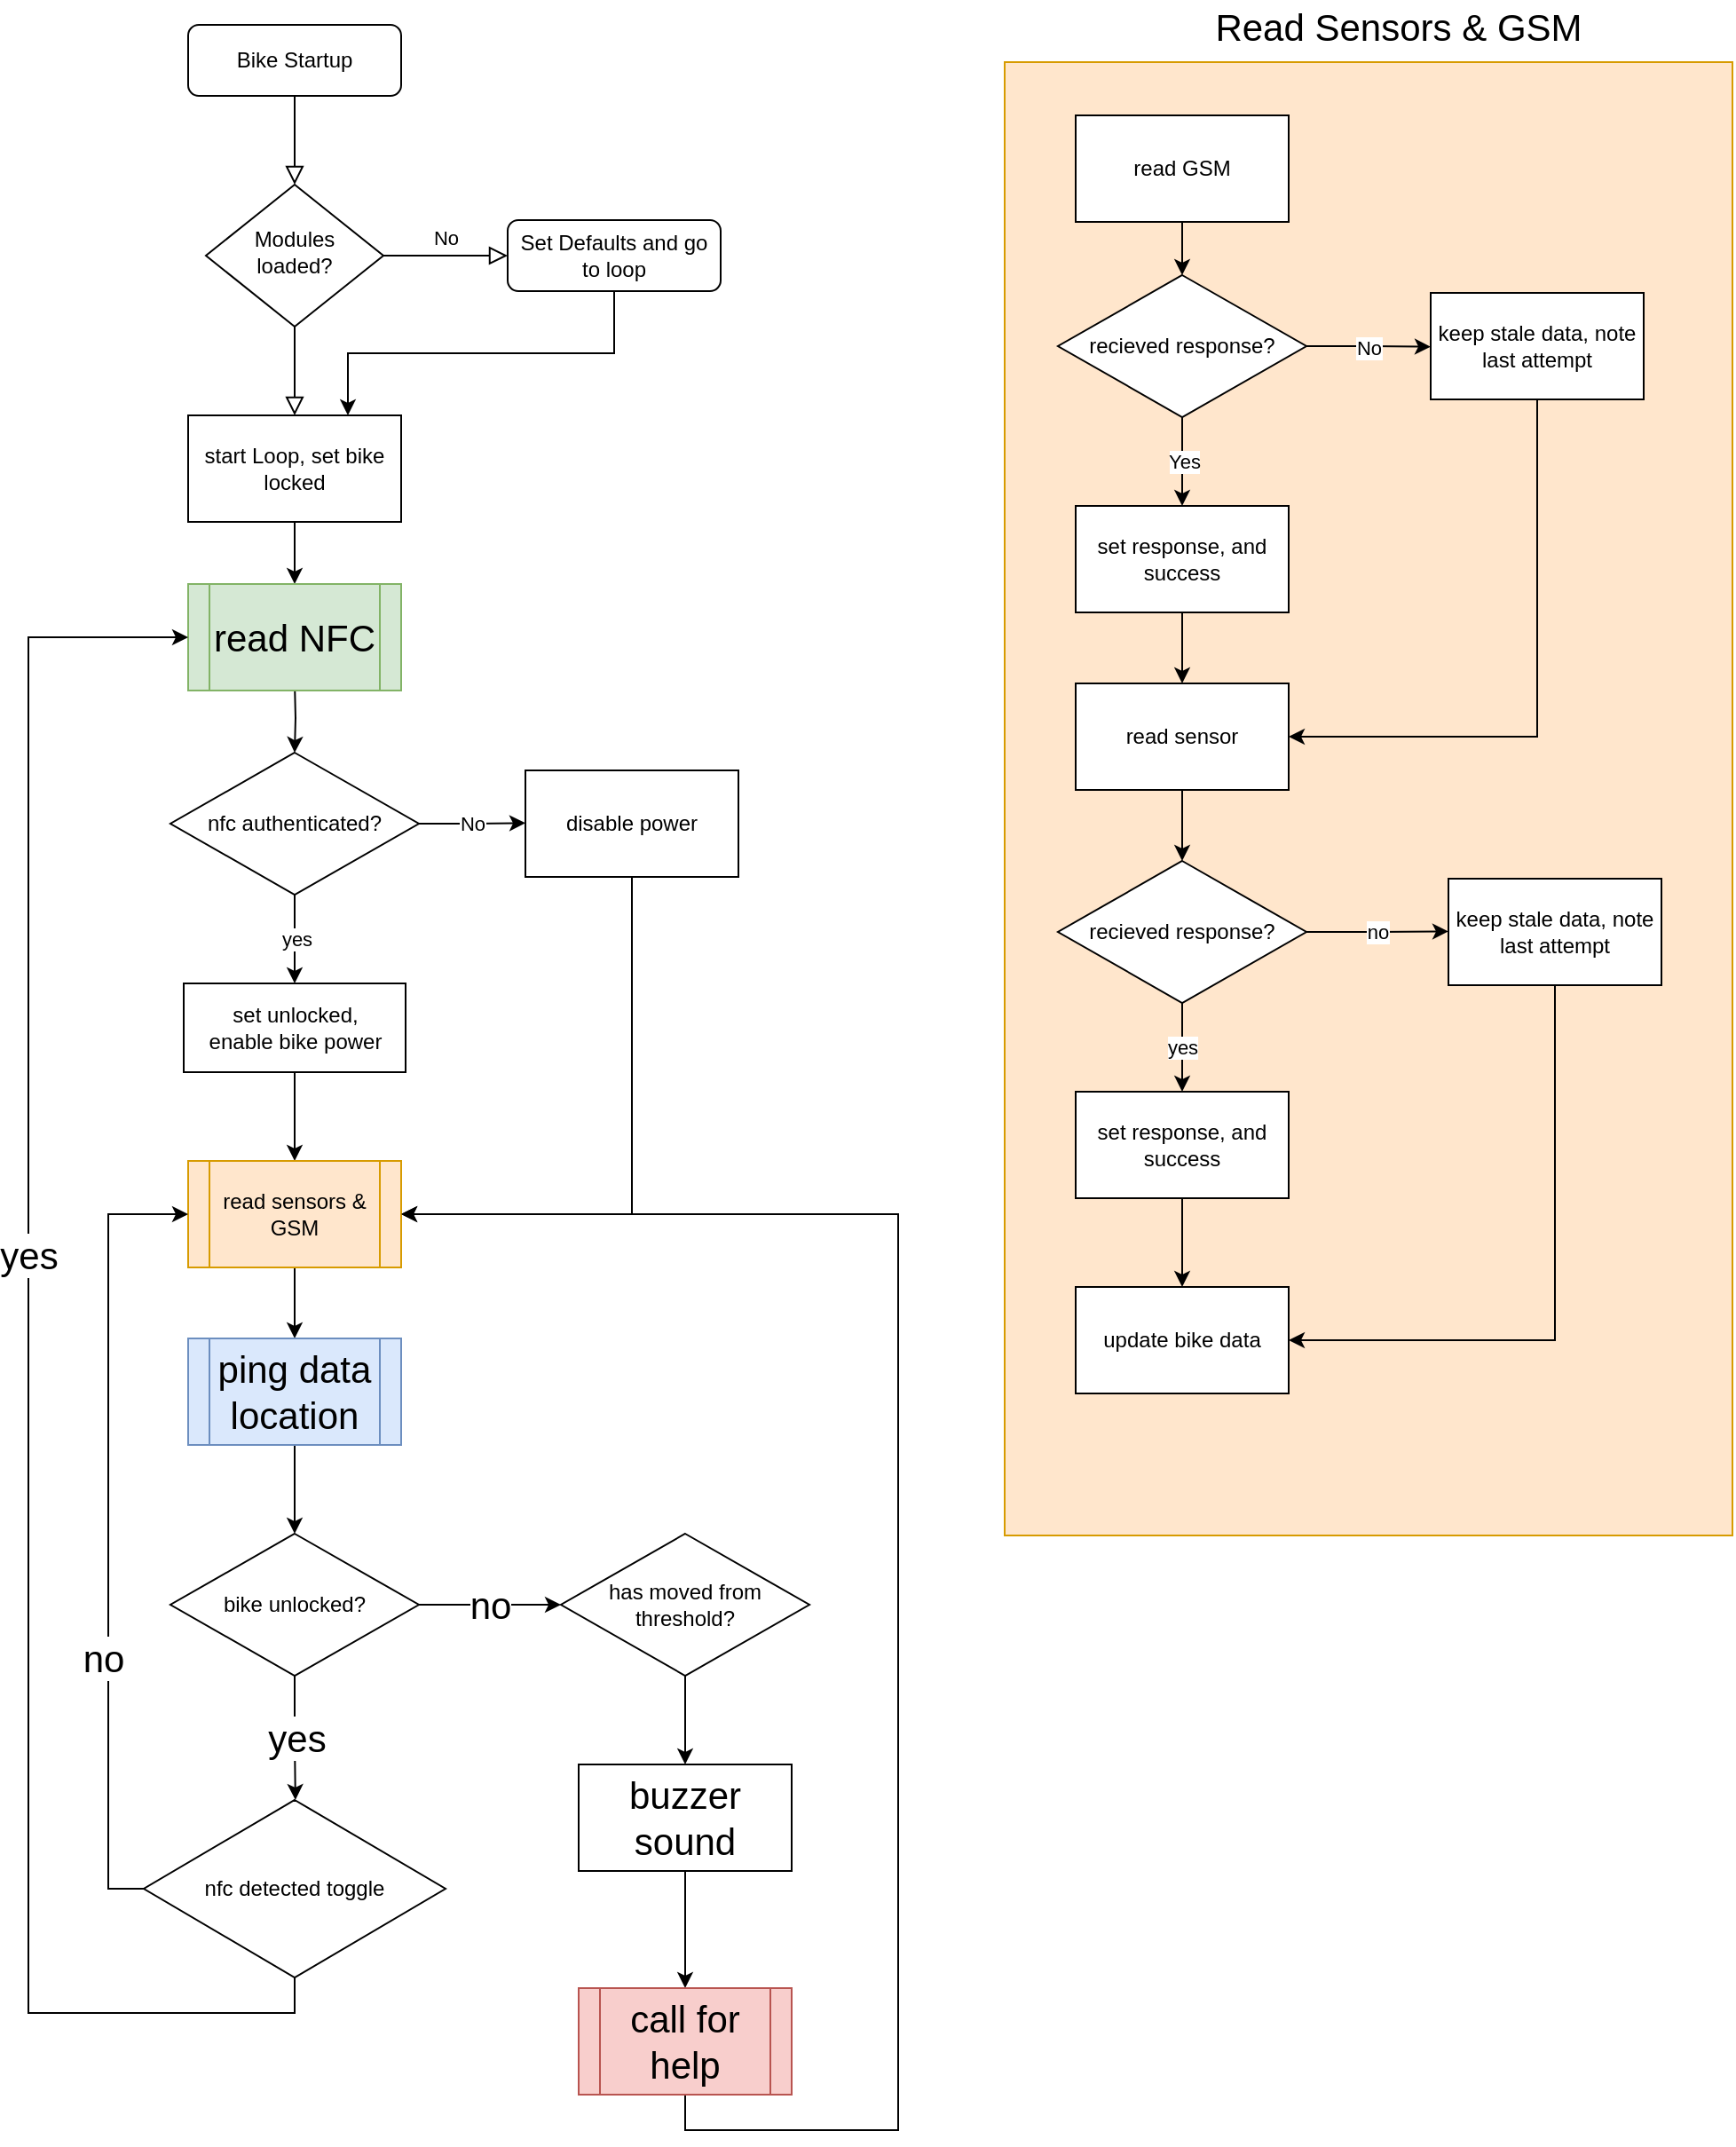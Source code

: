 <mxfile version="15.7.4" type="device"><diagram id="C5RBs43oDa-KdzZeNtuy" name="Page-1"><mxGraphModel dx="1422" dy="736" grid="1" gridSize="10" guides="1" tooltips="1" connect="1" arrows="1" fold="1" page="1" pageScale="1" pageWidth="827" pageHeight="1169" math="0" shadow="0"><root><mxCell id="WIyWlLk6GJQsqaUBKTNV-0"/><mxCell id="WIyWlLk6GJQsqaUBKTNV-1" parent="WIyWlLk6GJQsqaUBKTNV-0"/><mxCell id="WIyWlLk6GJQsqaUBKTNV-2" value="" style="rounded=0;html=1;jettySize=auto;orthogonalLoop=1;fontSize=11;endArrow=block;endFill=0;endSize=8;strokeWidth=1;shadow=0;labelBackgroundColor=none;edgeStyle=orthogonalEdgeStyle;" parent="WIyWlLk6GJQsqaUBKTNV-1" source="WIyWlLk6GJQsqaUBKTNV-3" target="WIyWlLk6GJQsqaUBKTNV-6" edge="1"><mxGeometry relative="1" as="geometry"/></mxCell><mxCell id="WIyWlLk6GJQsqaUBKTNV-3" value="Bike Startup" style="rounded=1;whiteSpace=wrap;html=1;fontSize=12;glass=0;strokeWidth=1;shadow=0;" parent="WIyWlLk6GJQsqaUBKTNV-1" vertex="1"><mxGeometry x="160" y="24" width="120" height="40" as="geometry"/></mxCell><mxCell id="WIyWlLk6GJQsqaUBKTNV-4" value="" style="rounded=0;html=1;jettySize=auto;orthogonalLoop=1;fontSize=11;endArrow=block;endFill=0;endSize=8;strokeWidth=1;shadow=0;labelBackgroundColor=none;edgeStyle=orthogonalEdgeStyle;" parent="WIyWlLk6GJQsqaUBKTNV-1" source="WIyWlLk6GJQsqaUBKTNV-6" edge="1"><mxGeometry y="20" relative="1" as="geometry"><mxPoint as="offset"/><mxPoint x="220" y="244" as="targetPoint"/></mxGeometry></mxCell><mxCell id="WIyWlLk6GJQsqaUBKTNV-5" value="No" style="edgeStyle=orthogonalEdgeStyle;rounded=0;html=1;jettySize=auto;orthogonalLoop=1;fontSize=11;endArrow=block;endFill=0;endSize=8;strokeWidth=1;shadow=0;labelBackgroundColor=none;" parent="WIyWlLk6GJQsqaUBKTNV-1" source="WIyWlLk6GJQsqaUBKTNV-6" target="WIyWlLk6GJQsqaUBKTNV-7" edge="1"><mxGeometry y="10" relative="1" as="geometry"><mxPoint as="offset"/></mxGeometry></mxCell><mxCell id="WIyWlLk6GJQsqaUBKTNV-6" value="Modules &lt;br&gt;loaded?" style="rhombus;whiteSpace=wrap;html=1;shadow=0;fontFamily=Helvetica;fontSize=12;align=center;strokeWidth=1;spacing=6;spacingTop=-4;" parent="WIyWlLk6GJQsqaUBKTNV-1" vertex="1"><mxGeometry x="170" y="114" width="100" height="80" as="geometry"/></mxCell><mxCell id="6G4F2dvmqlriul7P78PC-3" style="edgeStyle=orthogonalEdgeStyle;rounded=0;orthogonalLoop=1;jettySize=auto;html=1;exitX=0.5;exitY=1;exitDx=0;exitDy=0;entryX=0.75;entryY=0;entryDx=0;entryDy=0;" parent="WIyWlLk6GJQsqaUBKTNV-1" source="WIyWlLk6GJQsqaUBKTNV-7" target="6G4F2dvmqlriul7P78PC-2" edge="1"><mxGeometry relative="1" as="geometry"/></mxCell><mxCell id="WIyWlLk6GJQsqaUBKTNV-7" value="Set Defaults and go to loop" style="rounded=1;whiteSpace=wrap;html=1;fontSize=12;glass=0;strokeWidth=1;shadow=0;" parent="WIyWlLk6GJQsqaUBKTNV-1" vertex="1"><mxGeometry x="340" y="134" width="120" height="40" as="geometry"/></mxCell><mxCell id="6G4F2dvmqlriul7P78PC-4" style="edgeStyle=orthogonalEdgeStyle;rounded=0;orthogonalLoop=1;jettySize=auto;html=1;exitX=0.5;exitY=1;exitDx=0;exitDy=0;" parent="WIyWlLk6GJQsqaUBKTNV-1" edge="1"><mxGeometry relative="1" as="geometry"><mxPoint x="220" y="434.0" as="targetPoint"/><mxPoint x="220" y="394" as="sourcePoint"/></mxGeometry></mxCell><mxCell id="6G4F2dvmqlriul7P78PC-56" style="edgeStyle=orthogonalEdgeStyle;rounded=0;orthogonalLoop=1;jettySize=auto;html=1;exitX=0.5;exitY=1;exitDx=0;exitDy=0;entryX=0.5;entryY=0;entryDx=0;entryDy=0;fontSize=21;" parent="WIyWlLk6GJQsqaUBKTNV-1" source="6G4F2dvmqlriul7P78PC-2" target="6G4F2dvmqlriul7P78PC-53" edge="1"><mxGeometry relative="1" as="geometry"/></mxCell><mxCell id="6G4F2dvmqlriul7P78PC-2" value="start Loop, set bike locked" style="rounded=0;whiteSpace=wrap;html=1;" parent="WIyWlLk6GJQsqaUBKTNV-1" vertex="1"><mxGeometry x="160" y="244" width="120" height="60" as="geometry"/></mxCell><mxCell id="6G4F2dvmqlriul7P78PC-8" value="yes" style="edgeStyle=orthogonalEdgeStyle;rounded=0;orthogonalLoop=1;jettySize=auto;html=1;exitX=0.5;exitY=1;exitDx=0;exitDy=0;" parent="WIyWlLk6GJQsqaUBKTNV-1" source="6G4F2dvmqlriul7P78PC-7" edge="1"><mxGeometry relative="1" as="geometry"><mxPoint x="220" y="564" as="targetPoint"/></mxGeometry></mxCell><mxCell id="6G4F2dvmqlriul7P78PC-10" value="No" style="edgeStyle=orthogonalEdgeStyle;rounded=0;orthogonalLoop=1;jettySize=auto;html=1;exitX=1;exitY=0.5;exitDx=0;exitDy=0;" parent="WIyWlLk6GJQsqaUBKTNV-1" source="6G4F2dvmqlriul7P78PC-7" edge="1"><mxGeometry relative="1" as="geometry"><mxPoint x="350" y="473.667" as="targetPoint"/></mxGeometry></mxCell><mxCell id="6G4F2dvmqlriul7P78PC-7" value="nfc authenticated?" style="rhombus;whiteSpace=wrap;html=1;" parent="WIyWlLk6GJQsqaUBKTNV-1" vertex="1"><mxGeometry x="150" y="434" width="140" height="80" as="geometry"/></mxCell><mxCell id="6G4F2dvmqlriul7P78PC-23" style="edgeStyle=orthogonalEdgeStyle;rounded=0;orthogonalLoop=1;jettySize=auto;html=1;exitX=0.5;exitY=1;exitDx=0;exitDy=0;entryX=0.5;entryY=0;entryDx=0;entryDy=0;" parent="WIyWlLk6GJQsqaUBKTNV-1" source="6G4F2dvmqlriul7P78PC-9" target="6G4F2dvmqlriul7P78PC-22" edge="1"><mxGeometry relative="1" as="geometry"/></mxCell><mxCell id="6G4F2dvmqlriul7P78PC-9" value="set unlocked,&lt;br&gt;enable bike power" style="rounded=0;whiteSpace=wrap;html=1;" parent="WIyWlLk6GJQsqaUBKTNV-1" vertex="1"><mxGeometry x="157.5" y="564" width="125" height="50" as="geometry"/></mxCell><mxCell id="6G4F2dvmqlriul7P78PC-24" style="edgeStyle=orthogonalEdgeStyle;rounded=0;orthogonalLoop=1;jettySize=auto;html=1;exitX=0.5;exitY=1;exitDx=0;exitDy=0;entryX=1;entryY=0.5;entryDx=0;entryDy=0;" parent="WIyWlLk6GJQsqaUBKTNV-1" source="6G4F2dvmqlriul7P78PC-13" target="6G4F2dvmqlriul7P78PC-22" edge="1"><mxGeometry relative="1" as="geometry"/></mxCell><mxCell id="6G4F2dvmqlriul7P78PC-13" value="disable power" style="rounded=0;whiteSpace=wrap;html=1;" parent="WIyWlLk6GJQsqaUBKTNV-1" vertex="1"><mxGeometry x="350" y="444" width="120" height="60" as="geometry"/></mxCell><mxCell id="6G4F2dvmqlriul7P78PC-26" style="edgeStyle=orthogonalEdgeStyle;rounded=0;orthogonalLoop=1;jettySize=auto;html=1;exitX=0.5;exitY=1;exitDx=0;exitDy=0;entryX=0.5;entryY=0;entryDx=0;entryDy=0;" parent="WIyWlLk6GJQsqaUBKTNV-1" source="6G4F2dvmqlriul7P78PC-22" edge="1"><mxGeometry relative="1" as="geometry"><mxPoint x="220" y="764.0" as="targetPoint"/></mxGeometry></mxCell><mxCell id="6G4F2dvmqlriul7P78PC-22" value="read sensors &amp;amp; GSM" style="shape=process;whiteSpace=wrap;html=1;backgroundOutline=1;fillColor=#ffe6cc;strokeColor=#d79b00;" parent="WIyWlLk6GJQsqaUBKTNV-1" vertex="1"><mxGeometry x="160" y="664" width="120" height="60" as="geometry"/></mxCell><mxCell id="6G4F2dvmqlriul7P78PC-45" value="" style="group" parent="WIyWlLk6GJQsqaUBKTNV-1" vertex="1" connectable="0"><mxGeometry x="620" y="10" width="410" height="865" as="geometry"/></mxCell><mxCell id="6G4F2dvmqlriul7P78PC-43" value="" style="group" parent="6G4F2dvmqlriul7P78PC-45" vertex="1" connectable="0"><mxGeometry y="35" width="410" height="830" as="geometry"/></mxCell><mxCell id="6G4F2dvmqlriul7P78PC-42" value="" style="rounded=0;whiteSpace=wrap;html=1;fillColor=#ffe6cc;strokeColor=#d79b00;" parent="6G4F2dvmqlriul7P78PC-43" vertex="1"><mxGeometry width="410" height="830" as="geometry"/></mxCell><mxCell id="6G4F2dvmqlriul7P78PC-18" value="Yes" style="edgeStyle=orthogonalEdgeStyle;rounded=0;orthogonalLoop=1;jettySize=auto;html=1;exitX=0.5;exitY=1;exitDx=0;exitDy=0;" parent="6G4F2dvmqlriul7P78PC-43" source="6G4F2dvmqlriul7P78PC-15" edge="1"><mxGeometry relative="1" as="geometry"><mxPoint x="100" y="250" as="targetPoint"/></mxGeometry></mxCell><mxCell id="6G4F2dvmqlriul7P78PC-19" value="No" style="edgeStyle=orthogonalEdgeStyle;rounded=0;orthogonalLoop=1;jettySize=auto;html=1;exitX=1;exitY=0.5;exitDx=0;exitDy=0;" parent="6G4F2dvmqlriul7P78PC-43" source="6G4F2dvmqlriul7P78PC-15" edge="1"><mxGeometry relative="1" as="geometry"><mxPoint x="240" y="160.333" as="targetPoint"/></mxGeometry></mxCell><mxCell id="6G4F2dvmqlriul7P78PC-15" value="recieved response?" style="rhombus;whiteSpace=wrap;html=1;" parent="6G4F2dvmqlriul7P78PC-43" vertex="1"><mxGeometry x="30" y="120" width="140" height="80" as="geometry"/></mxCell><mxCell id="6G4F2dvmqlriul7P78PC-17" style="edgeStyle=orthogonalEdgeStyle;rounded=0;orthogonalLoop=1;jettySize=auto;html=1;exitX=0.5;exitY=1;exitDx=0;exitDy=0;entryX=0.5;entryY=0;entryDx=0;entryDy=0;" parent="6G4F2dvmqlriul7P78PC-43" source="6G4F2dvmqlriul7P78PC-16" target="6G4F2dvmqlriul7P78PC-15" edge="1"><mxGeometry relative="1" as="geometry"/></mxCell><mxCell id="6G4F2dvmqlriul7P78PC-16" value="read GSM" style="rounded=0;whiteSpace=wrap;html=1;" parent="6G4F2dvmqlriul7P78PC-43" vertex="1"><mxGeometry x="40" y="30" width="120" height="60" as="geometry"/></mxCell><mxCell id="6G4F2dvmqlriul7P78PC-20" value="keep stale data, note last attempt" style="rounded=0;whiteSpace=wrap;html=1;" parent="6G4F2dvmqlriul7P78PC-43" vertex="1"><mxGeometry x="240" y="130" width="120" height="60" as="geometry"/></mxCell><mxCell id="6G4F2dvmqlriul7P78PC-27" value="set response, and success" style="rounded=0;whiteSpace=wrap;html=1;" parent="6G4F2dvmqlriul7P78PC-43" vertex="1"><mxGeometry x="40" y="250" width="120" height="60" as="geometry"/></mxCell><mxCell id="6G4F2dvmqlriul7P78PC-28" value="read sensor" style="rounded=0;whiteSpace=wrap;html=1;" parent="6G4F2dvmqlriul7P78PC-43" vertex="1"><mxGeometry x="40" y="350" width="120" height="60" as="geometry"/></mxCell><mxCell id="6G4F2dvmqlriul7P78PC-30" style="edgeStyle=orthogonalEdgeStyle;rounded=0;orthogonalLoop=1;jettySize=auto;html=1;exitX=0.5;exitY=1;exitDx=0;exitDy=0;entryX=1;entryY=0.5;entryDx=0;entryDy=0;" parent="6G4F2dvmqlriul7P78PC-43" source="6G4F2dvmqlriul7P78PC-20" target="6G4F2dvmqlriul7P78PC-28" edge="1"><mxGeometry relative="1" as="geometry"/></mxCell><mxCell id="6G4F2dvmqlriul7P78PC-29" style="edgeStyle=orthogonalEdgeStyle;rounded=0;orthogonalLoop=1;jettySize=auto;html=1;exitX=0.5;exitY=1;exitDx=0;exitDy=0;entryX=0.5;entryY=0;entryDx=0;entryDy=0;" parent="6G4F2dvmqlriul7P78PC-43" source="6G4F2dvmqlriul7P78PC-27" target="6G4F2dvmqlriul7P78PC-28" edge="1"><mxGeometry relative="1" as="geometry"/></mxCell><mxCell id="6G4F2dvmqlriul7P78PC-35" value="no" style="edgeStyle=orthogonalEdgeStyle;rounded=0;orthogonalLoop=1;jettySize=auto;html=1;exitX=1;exitY=0.5;exitDx=0;exitDy=0;" parent="6G4F2dvmqlriul7P78PC-43" source="6G4F2dvmqlriul7P78PC-31" edge="1"><mxGeometry relative="1" as="geometry"><mxPoint x="250" y="489.714" as="targetPoint"/></mxGeometry></mxCell><mxCell id="6G4F2dvmqlriul7P78PC-31" value="recieved response?" style="rhombus;whiteSpace=wrap;html=1;" parent="6G4F2dvmqlriul7P78PC-43" vertex="1"><mxGeometry x="30" y="450" width="140" height="80" as="geometry"/></mxCell><mxCell id="6G4F2dvmqlriul7P78PC-32" style="edgeStyle=orthogonalEdgeStyle;rounded=0;orthogonalLoop=1;jettySize=auto;html=1;exitX=0.5;exitY=1;exitDx=0;exitDy=0;entryX=0.5;entryY=0;entryDx=0;entryDy=0;" parent="6G4F2dvmqlriul7P78PC-43" source="6G4F2dvmqlriul7P78PC-28" target="6G4F2dvmqlriul7P78PC-31" edge="1"><mxGeometry relative="1" as="geometry"/></mxCell><mxCell id="6G4F2dvmqlriul7P78PC-38" style="edgeStyle=orthogonalEdgeStyle;rounded=0;orthogonalLoop=1;jettySize=auto;html=1;exitX=0.5;exitY=1;exitDx=0;exitDy=0;entryX=0.5;entryY=0;entryDx=0;entryDy=0;" parent="6G4F2dvmqlriul7P78PC-43" source="6G4F2dvmqlriul7P78PC-33" edge="1"><mxGeometry relative="1" as="geometry"><mxPoint x="100" y="690.0" as="targetPoint"/></mxGeometry></mxCell><mxCell id="6G4F2dvmqlriul7P78PC-33" value="set response, and success" style="rounded=0;whiteSpace=wrap;html=1;" parent="6G4F2dvmqlriul7P78PC-43" vertex="1"><mxGeometry x="40" y="580" width="120" height="60" as="geometry"/></mxCell><mxCell id="6G4F2dvmqlriul7P78PC-34" value="yes" style="edgeStyle=orthogonalEdgeStyle;rounded=0;orthogonalLoop=1;jettySize=auto;html=1;exitX=0.5;exitY=1;exitDx=0;exitDy=0;entryX=0.5;entryY=0;entryDx=0;entryDy=0;" parent="6G4F2dvmqlriul7P78PC-43" source="6G4F2dvmqlriul7P78PC-31" target="6G4F2dvmqlriul7P78PC-33" edge="1"><mxGeometry relative="1" as="geometry"/></mxCell><mxCell id="6G4F2dvmqlriul7P78PC-36" value="keep stale data, note last attempt" style="rounded=0;whiteSpace=wrap;html=1;" parent="6G4F2dvmqlriul7P78PC-43" vertex="1"><mxGeometry x="250" y="460" width="120" height="60" as="geometry"/></mxCell><mxCell id="6G4F2dvmqlriul7P78PC-40" value="update bike data" style="rounded=0;whiteSpace=wrap;html=1;" parent="6G4F2dvmqlriul7P78PC-43" vertex="1"><mxGeometry x="40" y="690" width="120" height="60" as="geometry"/></mxCell><mxCell id="6G4F2dvmqlriul7P78PC-41" style="edgeStyle=orthogonalEdgeStyle;rounded=0;orthogonalLoop=1;jettySize=auto;html=1;exitX=0.5;exitY=1;exitDx=0;exitDy=0;entryX=1;entryY=0.5;entryDx=0;entryDy=0;" parent="6G4F2dvmqlriul7P78PC-43" source="6G4F2dvmqlriul7P78PC-36" target="6G4F2dvmqlriul7P78PC-40" edge="1"><mxGeometry relative="1" as="geometry"/></mxCell><mxCell id="6G4F2dvmqlriul7P78PC-44" value="Read Sensors &amp;amp; GSM" style="text;html=1;strokeColor=none;fillColor=none;align=center;verticalAlign=middle;whiteSpace=wrap;rounded=0;fontSize=21;" parent="6G4F2dvmqlriul7P78PC-45" vertex="1"><mxGeometry x="97" width="250" height="30" as="geometry"/></mxCell><mxCell id="6G4F2dvmqlriul7P78PC-59" style="edgeStyle=orthogonalEdgeStyle;rounded=0;orthogonalLoop=1;jettySize=auto;html=1;exitX=0.5;exitY=1;exitDx=0;exitDy=0;entryX=0.5;entryY=0;entryDx=0;entryDy=0;fontSize=21;" parent="WIyWlLk6GJQsqaUBKTNV-1" source="6G4F2dvmqlriul7P78PC-47" target="6G4F2dvmqlriul7P78PC-58" edge="1"><mxGeometry relative="1" as="geometry"/></mxCell><mxCell id="6G4F2dvmqlriul7P78PC-47" value="ping data&lt;br&gt;location" style="shape=process;whiteSpace=wrap;html=1;backgroundOutline=1;fontSize=21;fillColor=#dae8fc;strokeColor=#6c8ebf;" parent="WIyWlLk6GJQsqaUBKTNV-1" vertex="1"><mxGeometry x="160" y="764" width="120" height="60" as="geometry"/></mxCell><mxCell id="dpRhQWx1MZGclHn4PrGU-0" style="edgeStyle=orthogonalEdgeStyle;rounded=0;orthogonalLoop=1;jettySize=auto;html=1;exitX=0.5;exitY=1;exitDx=0;exitDy=0;" edge="1" parent="WIyWlLk6GJQsqaUBKTNV-1" source="6G4F2dvmqlriul7P78PC-51"><mxGeometry relative="1" as="geometry"><mxPoint x="440" y="1130" as="targetPoint"/></mxGeometry></mxCell><mxCell id="6G4F2dvmqlriul7P78PC-51" value="buzzer sound" style="rounded=0;whiteSpace=wrap;html=1;fontSize=21;" parent="WIyWlLk6GJQsqaUBKTNV-1" vertex="1"><mxGeometry x="380" y="1004" width="120" height="60" as="geometry"/></mxCell><mxCell id="6G4F2dvmqlriul7P78PC-53" value="read NFC" style="shape=process;whiteSpace=wrap;html=1;backgroundOutline=1;fontSize=21;fillColor=#d5e8d4;strokeColor=#82b366;" parent="WIyWlLk6GJQsqaUBKTNV-1" vertex="1"><mxGeometry x="160" y="339" width="120" height="60" as="geometry"/></mxCell><mxCell id="6G4F2dvmqlriul7P78PC-61" value="no" style="edgeStyle=orthogonalEdgeStyle;rounded=0;orthogonalLoop=1;jettySize=auto;html=1;exitX=1;exitY=0.5;exitDx=0;exitDy=0;entryX=0;entryY=0.5;entryDx=0;entryDy=0;fontSize=21;" parent="WIyWlLk6GJQsqaUBKTNV-1" source="6G4F2dvmqlriul7P78PC-58" target="6G4F2dvmqlriul7P78PC-60" edge="1"><mxGeometry relative="1" as="geometry"/></mxCell><mxCell id="6G4F2dvmqlriul7P78PC-65" value="yes" style="edgeStyle=orthogonalEdgeStyle;rounded=0;orthogonalLoop=1;jettySize=auto;html=1;exitX=0.5;exitY=1;exitDx=0;exitDy=0;fontSize=21;" parent="WIyWlLk6GJQsqaUBKTNV-1" source="6G4F2dvmqlriul7P78PC-58" edge="1"><mxGeometry relative="1" as="geometry"><mxPoint x="220.429" y="1024.0" as="targetPoint"/></mxGeometry></mxCell><mxCell id="6G4F2dvmqlriul7P78PC-58" value="bike unlocked?" style="rhombus;whiteSpace=wrap;html=1;" parent="WIyWlLk6GJQsqaUBKTNV-1" vertex="1"><mxGeometry x="150" y="874" width="140" height="80" as="geometry"/></mxCell><mxCell id="6G4F2dvmqlriul7P78PC-64" style="edgeStyle=orthogonalEdgeStyle;rounded=0;orthogonalLoop=1;jettySize=auto;html=1;exitX=0.5;exitY=1;exitDx=0;exitDy=0;fontSize=21;" parent="WIyWlLk6GJQsqaUBKTNV-1" source="6G4F2dvmqlriul7P78PC-60" target="6G4F2dvmqlriul7P78PC-51" edge="1"><mxGeometry relative="1" as="geometry"/></mxCell><mxCell id="6G4F2dvmqlriul7P78PC-60" value="has moved from threshold?" style="rhombus;whiteSpace=wrap;html=1;" parent="WIyWlLk6GJQsqaUBKTNV-1" vertex="1"><mxGeometry x="370" y="874" width="140" height="80" as="geometry"/></mxCell><mxCell id="6G4F2dvmqlriul7P78PC-76" style="edgeStyle=orthogonalEdgeStyle;rounded=0;orthogonalLoop=1;jettySize=auto;html=1;exitX=0;exitY=0.5;exitDx=0;exitDy=0;entryX=0;entryY=0.5;entryDx=0;entryDy=0;fontSize=21;" parent="WIyWlLk6GJQsqaUBKTNV-1" source="6G4F2dvmqlriul7P78PC-66" target="6G4F2dvmqlriul7P78PC-22" edge="1"><mxGeometry relative="1" as="geometry"/></mxCell><mxCell id="6G4F2dvmqlriul7P78PC-78" value="no" style="edgeLabel;html=1;align=center;verticalAlign=middle;resizable=0;points=[];fontSize=21;" parent="6G4F2dvmqlriul7P78PC-76" vertex="1" connectable="0"><mxGeometry x="-0.325" y="3" relative="1" as="geometry"><mxPoint as="offset"/></mxGeometry></mxCell><mxCell id="6G4F2dvmqlriul7P78PC-77" style="edgeStyle=orthogonalEdgeStyle;rounded=0;orthogonalLoop=1;jettySize=auto;html=1;exitX=0.5;exitY=1;exitDx=0;exitDy=0;entryX=0;entryY=0.5;entryDx=0;entryDy=0;fontSize=21;" parent="WIyWlLk6GJQsqaUBKTNV-1" source="6G4F2dvmqlriul7P78PC-66" target="6G4F2dvmqlriul7P78PC-53" edge="1"><mxGeometry relative="1" as="geometry"><Array as="points"><mxPoint x="220" y="1144"/><mxPoint x="70" y="1144"/><mxPoint x="70" y="369"/></Array></mxGeometry></mxCell><mxCell id="6G4F2dvmqlriul7P78PC-79" value="yes" style="edgeLabel;html=1;align=center;verticalAlign=middle;resizable=0;points=[];fontSize=21;" parent="6G4F2dvmqlriul7P78PC-77" vertex="1" connectable="0"><mxGeometry x="0.154" relative="1" as="geometry"><mxPoint as="offset"/></mxGeometry></mxCell><mxCell id="6G4F2dvmqlriul7P78PC-66" value="nfc detected toggle" style="rhombus;whiteSpace=wrap;html=1;" parent="WIyWlLk6GJQsqaUBKTNV-1" vertex="1"><mxGeometry x="135" y="1024" width="170" height="100" as="geometry"/></mxCell><mxCell id="dpRhQWx1MZGclHn4PrGU-2" style="edgeStyle=orthogonalEdgeStyle;rounded=0;orthogonalLoop=1;jettySize=auto;html=1;exitX=0.5;exitY=1;exitDx=0;exitDy=0;entryX=1;entryY=0.5;entryDx=0;entryDy=0;" edge="1" parent="WIyWlLk6GJQsqaUBKTNV-1" source="dpRhQWx1MZGclHn4PrGU-1" target="6G4F2dvmqlriul7P78PC-22"><mxGeometry relative="1" as="geometry"><mxPoint x="520" y="780" as="targetPoint"/><Array as="points"><mxPoint x="440" y="1210"/><mxPoint x="560" y="1210"/><mxPoint x="560" y="694"/></Array></mxGeometry></mxCell><mxCell id="dpRhQWx1MZGclHn4PrGU-1" value="call for help" style="shape=process;whiteSpace=wrap;html=1;backgroundOutline=1;fontSize=21;fillColor=#f8cecc;strokeColor=#b85450;" vertex="1" parent="WIyWlLk6GJQsqaUBKTNV-1"><mxGeometry x="380" y="1130" width="120" height="60" as="geometry"/></mxCell></root></mxGraphModel></diagram></mxfile>